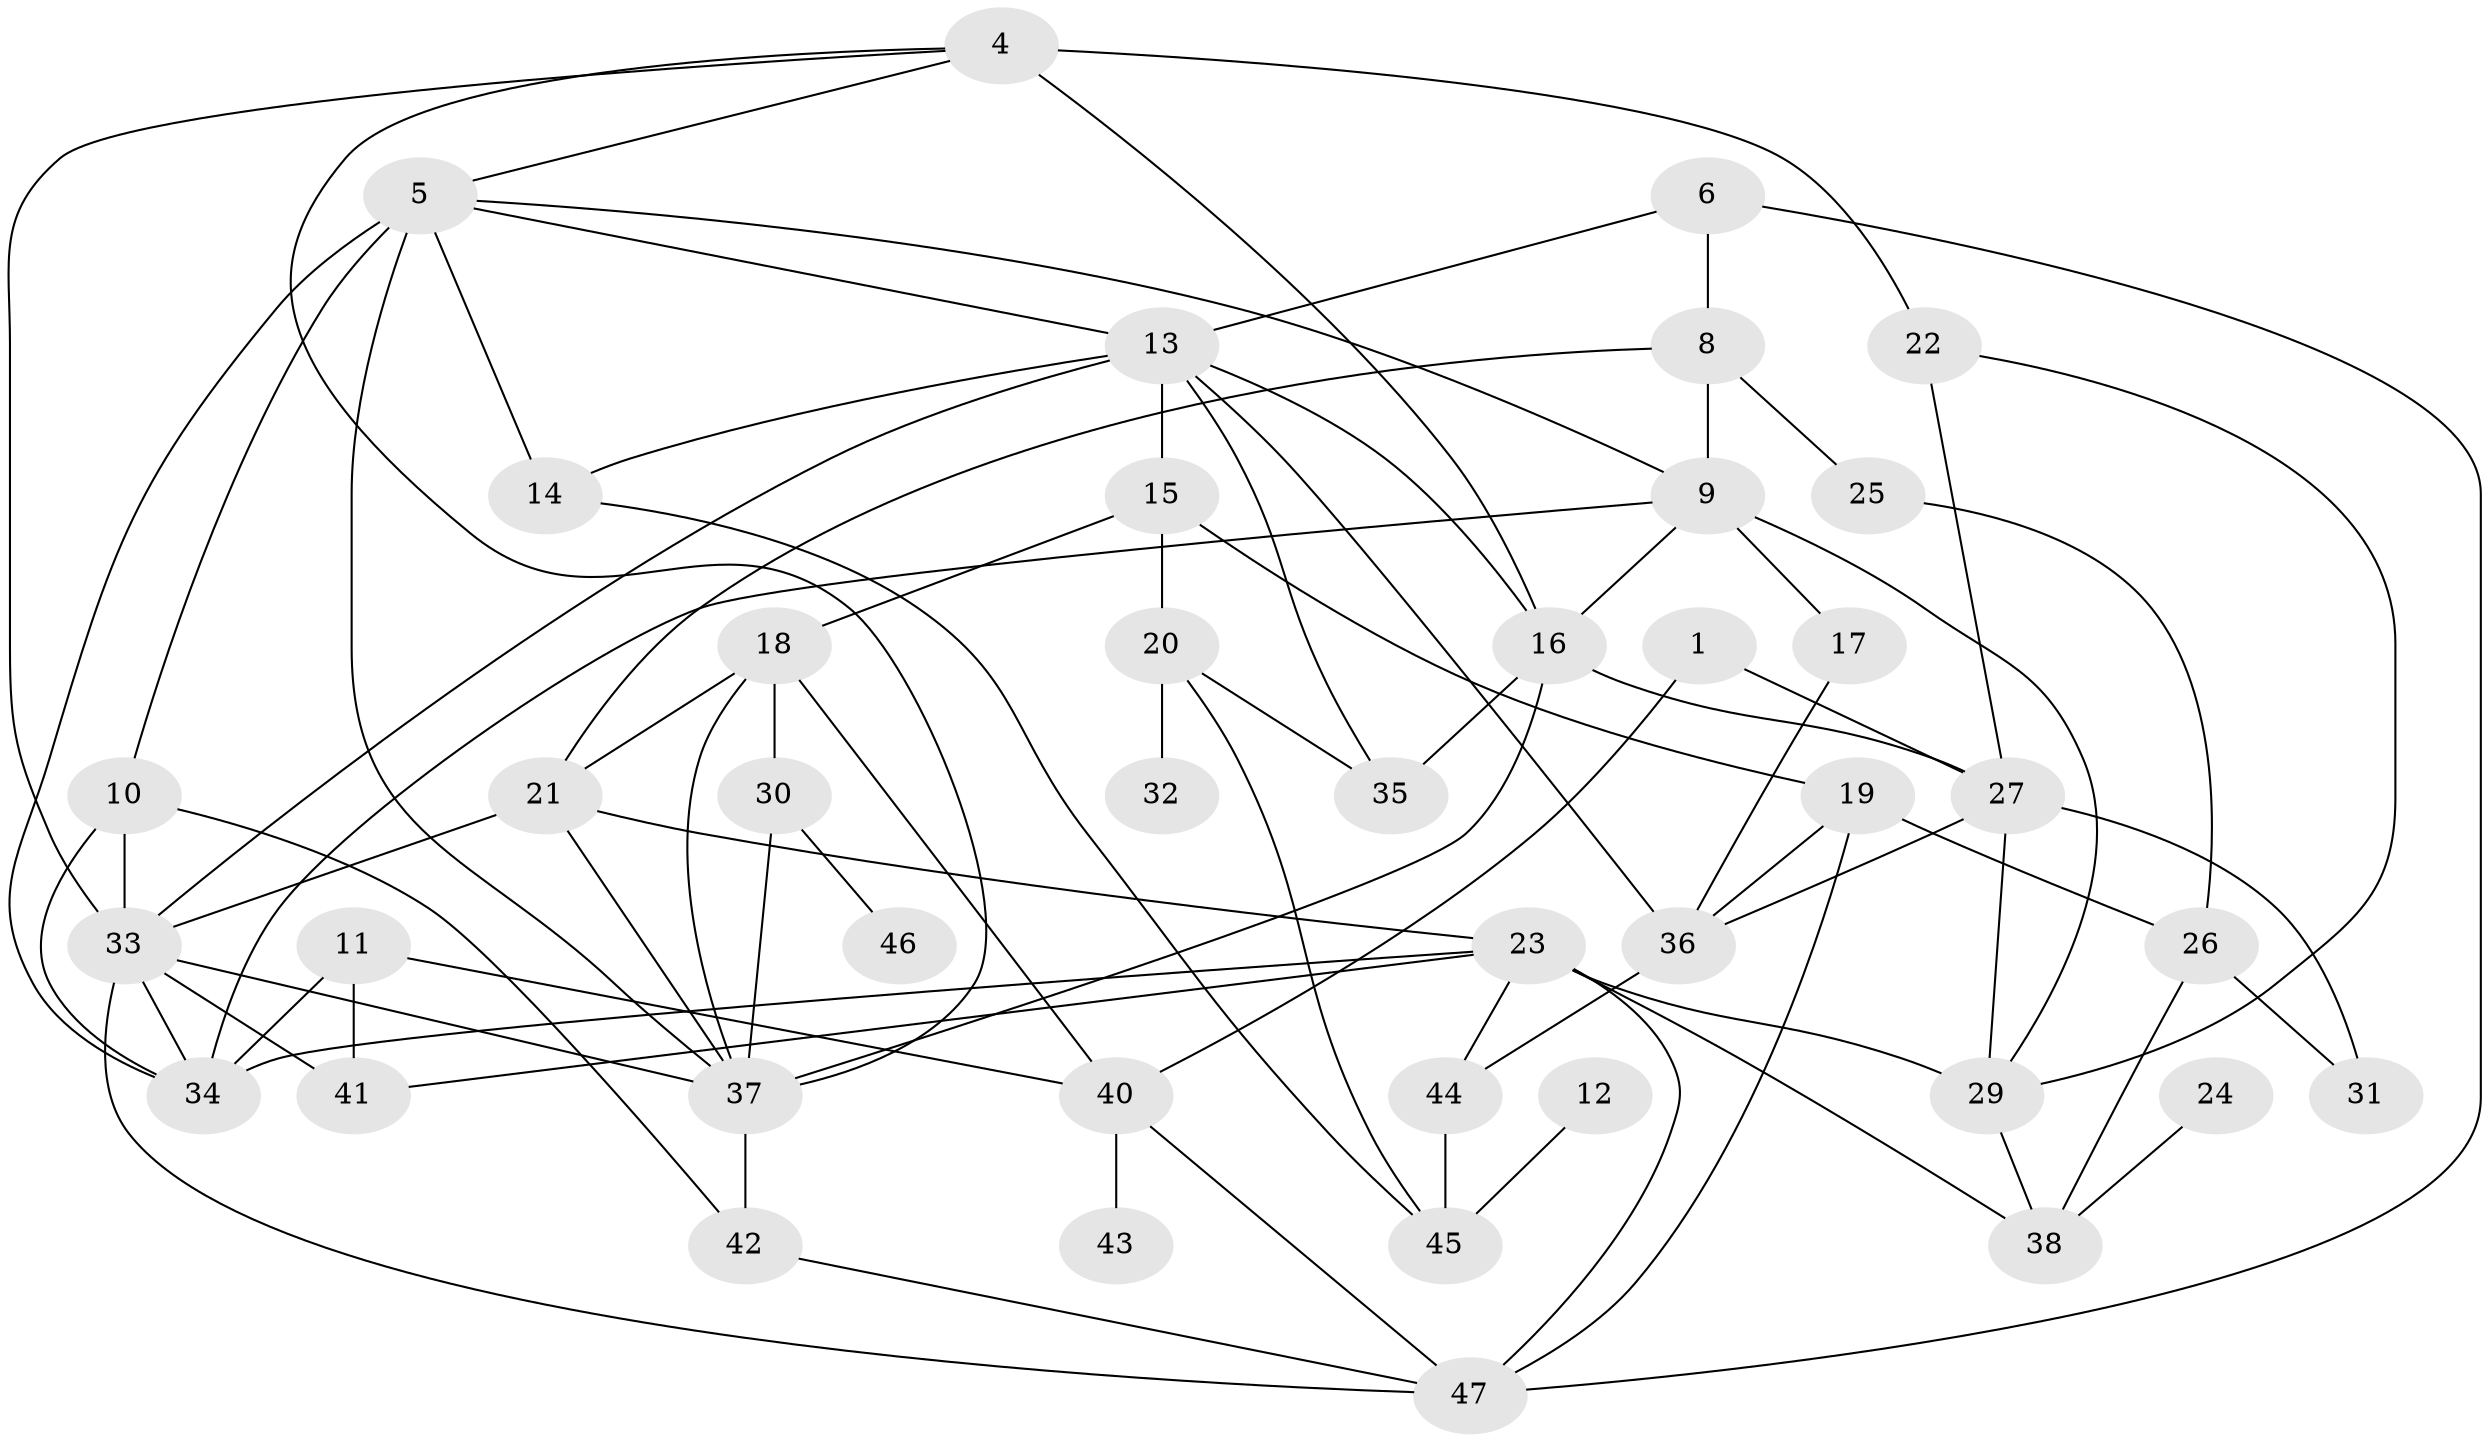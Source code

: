// original degree distribution, {3: 0.18085106382978725, 2: 0.20212765957446807, 5: 0.14893617021276595, 1: 0.1595744680851064, 4: 0.19148936170212766, 6: 0.07446808510638298, 0: 0.0425531914893617}
// Generated by graph-tools (version 1.1) at 2025/35/03/04/25 23:35:53]
// undirected, 42 vertices, 85 edges
graph export_dot {
  node [color=gray90,style=filled];
  1;
  4;
  5;
  6;
  8;
  9;
  10;
  11;
  12;
  13;
  14;
  15;
  16;
  17;
  18;
  19;
  20;
  21;
  22;
  23;
  24;
  25;
  26;
  27;
  29;
  30;
  31;
  32;
  33;
  34;
  35;
  36;
  37;
  38;
  40;
  41;
  42;
  43;
  44;
  45;
  46;
  47;
  1 -- 27 [weight=1.0];
  1 -- 40 [weight=1.0];
  4 -- 5 [weight=1.0];
  4 -- 16 [weight=1.0];
  4 -- 22 [weight=2.0];
  4 -- 33 [weight=1.0];
  4 -- 37 [weight=1.0];
  5 -- 9 [weight=1.0];
  5 -- 10 [weight=1.0];
  5 -- 13 [weight=1.0];
  5 -- 14 [weight=1.0];
  5 -- 34 [weight=2.0];
  5 -- 37 [weight=1.0];
  6 -- 8 [weight=1.0];
  6 -- 13 [weight=1.0];
  6 -- 47 [weight=1.0];
  8 -- 9 [weight=2.0];
  8 -- 21 [weight=1.0];
  8 -- 25 [weight=1.0];
  9 -- 16 [weight=1.0];
  9 -- 17 [weight=1.0];
  9 -- 29 [weight=1.0];
  9 -- 34 [weight=1.0];
  10 -- 33 [weight=1.0];
  10 -- 34 [weight=2.0];
  10 -- 42 [weight=1.0];
  11 -- 34 [weight=2.0];
  11 -- 40 [weight=1.0];
  11 -- 41 [weight=1.0];
  12 -- 45 [weight=2.0];
  13 -- 14 [weight=2.0];
  13 -- 15 [weight=1.0];
  13 -- 16 [weight=1.0];
  13 -- 33 [weight=1.0];
  13 -- 35 [weight=1.0];
  13 -- 36 [weight=1.0];
  14 -- 45 [weight=1.0];
  15 -- 18 [weight=1.0];
  15 -- 19 [weight=1.0];
  15 -- 20 [weight=1.0];
  16 -- 27 [weight=1.0];
  16 -- 35 [weight=2.0];
  16 -- 37 [weight=2.0];
  17 -- 36 [weight=1.0];
  18 -- 21 [weight=1.0];
  18 -- 30 [weight=1.0];
  18 -- 37 [weight=1.0];
  18 -- 40 [weight=1.0];
  19 -- 26 [weight=1.0];
  19 -- 36 [weight=1.0];
  19 -- 47 [weight=1.0];
  20 -- 32 [weight=1.0];
  20 -- 35 [weight=1.0];
  20 -- 45 [weight=1.0];
  21 -- 23 [weight=1.0];
  21 -- 33 [weight=1.0];
  21 -- 37 [weight=1.0];
  22 -- 27 [weight=1.0];
  22 -- 29 [weight=1.0];
  23 -- 29 [weight=1.0];
  23 -- 34 [weight=1.0];
  23 -- 38 [weight=1.0];
  23 -- 41 [weight=1.0];
  23 -- 44 [weight=2.0];
  23 -- 47 [weight=1.0];
  24 -- 38 [weight=1.0];
  25 -- 26 [weight=1.0];
  26 -- 31 [weight=1.0];
  26 -- 38 [weight=1.0];
  27 -- 29 [weight=1.0];
  27 -- 31 [weight=1.0];
  27 -- 36 [weight=1.0];
  29 -- 38 [weight=1.0];
  30 -- 37 [weight=1.0];
  30 -- 46 [weight=1.0];
  33 -- 34 [weight=1.0];
  33 -- 37 [weight=1.0];
  33 -- 41 [weight=1.0];
  33 -- 47 [weight=1.0];
  36 -- 44 [weight=1.0];
  37 -- 42 [weight=1.0];
  40 -- 43 [weight=1.0];
  40 -- 47 [weight=1.0];
  42 -- 47 [weight=1.0];
  44 -- 45 [weight=1.0];
}
